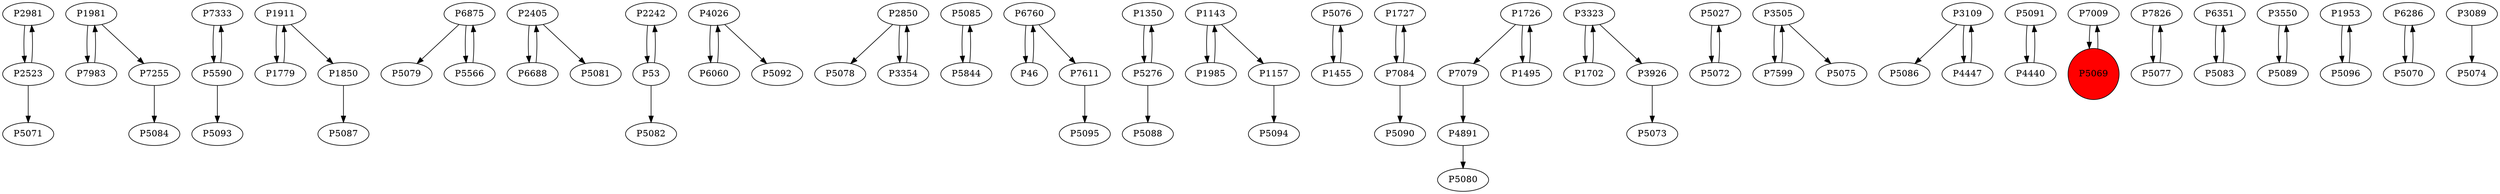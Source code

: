 digraph {
	P2981 -> P2523
	P1981 -> P7983
	P7333 -> P5590
	P1911 -> P1779
	P7255 -> P5084
	P6875 -> P5079
	P2405 -> P6688
	P2242 -> P53
	P4026 -> P6060
	P2850 -> P5078
	P53 -> P5082
	P5085 -> P5844
	P6760 -> P46
	P2523 -> P2981
	P1350 -> P5276
	P1143 -> P1985
	P5076 -> P1455
	P1727 -> P7084
	P6688 -> P2405
	P4891 -> P5080
	P3323 -> P1702
	P1985 -> P1143
	P5027 -> P5072
	P5844 -> P5085
	P2405 -> P5081
	P3505 -> P7599
	P7611 -> P5095
	P1143 -> P1157
	P3109 -> P5086
	P6760 -> P7611
	P3109 -> P4447
	P5072 -> P5027
	P5091 -> P4440
	P7009 -> P5069
	P3354 -> P2850
	P3323 -> P3926
	P6875 -> P5566
	P1850 -> P5087
	P4440 -> P5091
	P7826 -> P5077
	P7084 -> P5090
	P2523 -> P5071
	P53 -> P2242
	P1157 -> P5094
	P5077 -> P7826
	P1455 -> P5076
	P6351 -> P5083
	P3926 -> P5073
	P3550 -> P5089
	P4026 -> P5092
	P1953 -> P5096
	P5089 -> P3550
	P6060 -> P4026
	P5590 -> P7333
	P46 -> P6760
	P1911 -> P1850
	P7079 -> P4891
	P7983 -> P1981
	P5276 -> P5088
	P1779 -> P1911
	P5096 -> P1953
	P1726 -> P1495
	P5069 -> P7009
	P5566 -> P6875
	P7084 -> P1727
	P1981 -> P7255
	P6286 -> P5070
	P4447 -> P3109
	P5590 -> P5093
	P3089 -> P5074
	P7599 -> P3505
	P1702 -> P3323
	P1726 -> P7079
	P5070 -> P6286
	P1495 -> P1726
	P2850 -> P3354
	P5083 -> P6351
	P5276 -> P1350
	P3505 -> P5075
	P5069 [shape=circle]
	P5069 [style=filled]
	P5069 [fillcolor=red]
}